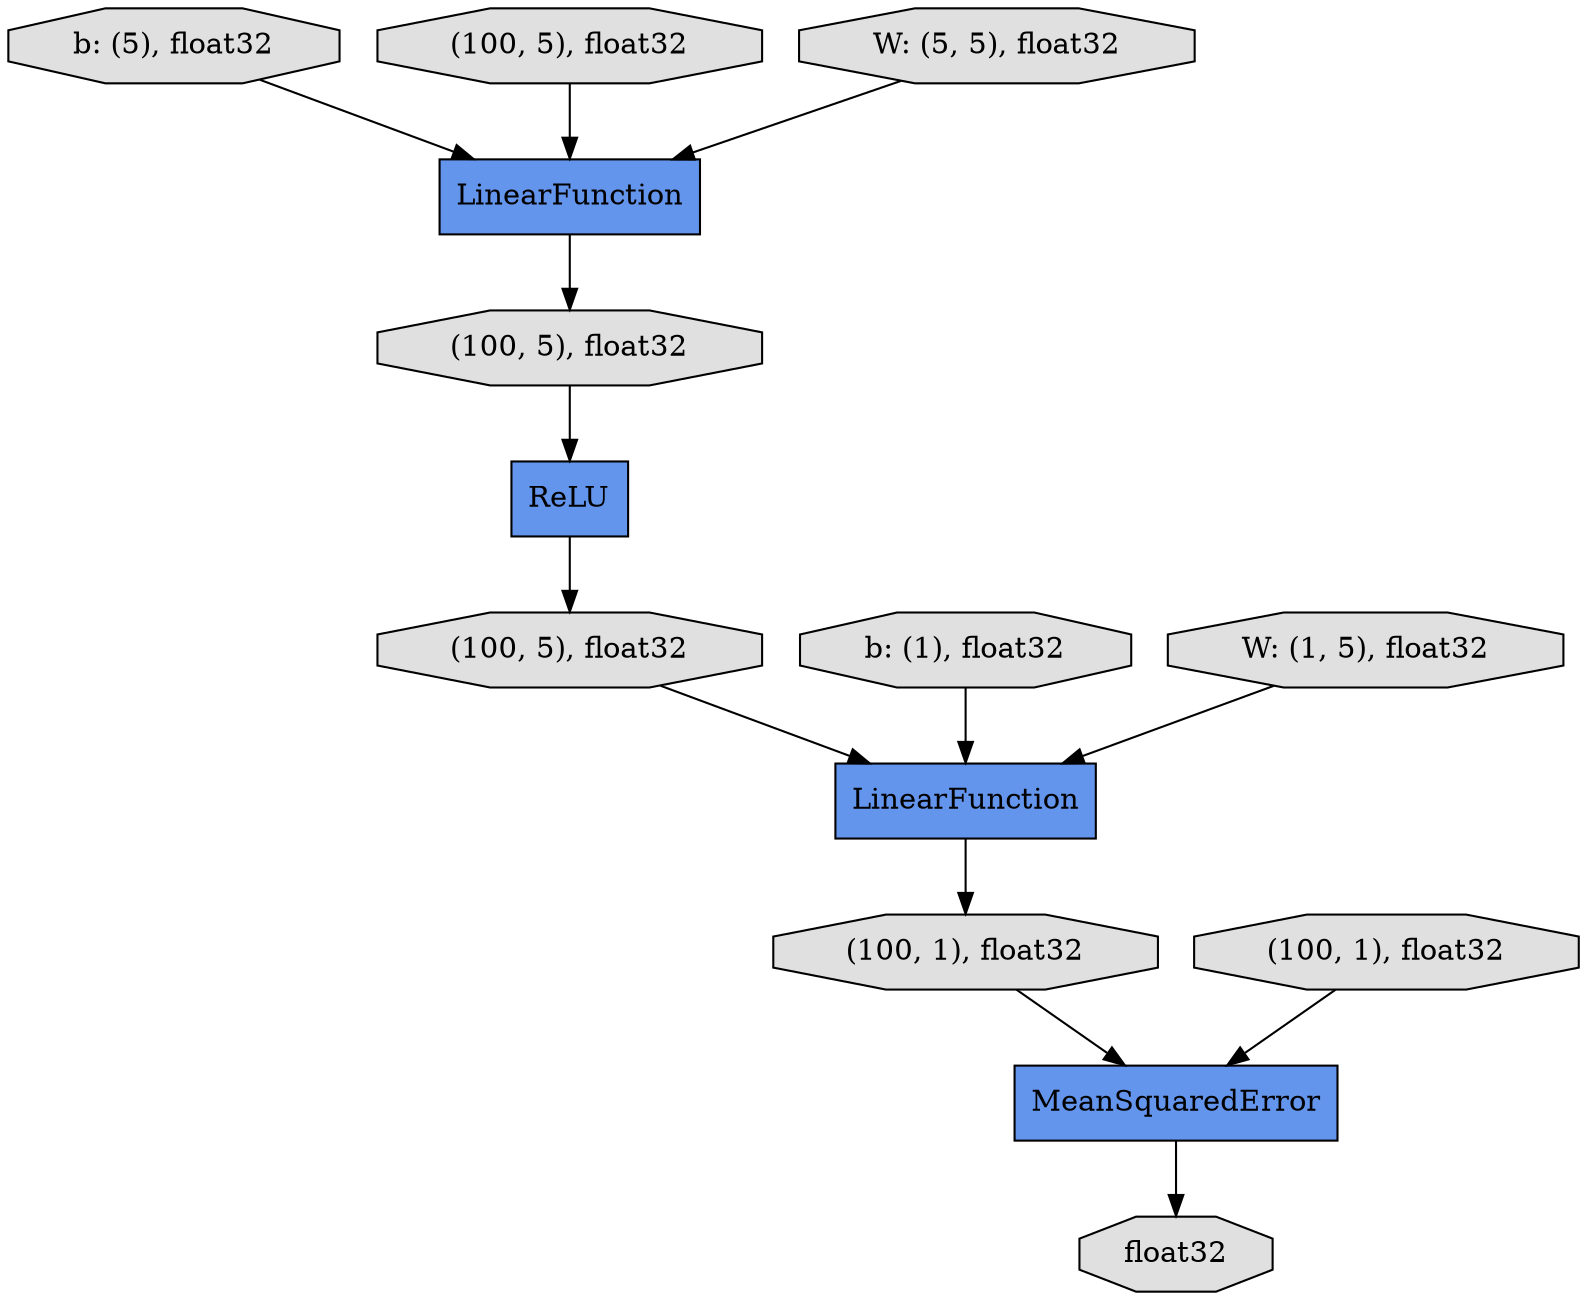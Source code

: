 digraph graphname{rankdir=TB;104550920 [label="b: (5), float32",style="filled",shape="octagon",fillcolor="#E0E0E0"];104786968 [label="LinearFunction",style="filled",shape="record",fillcolor="#6495ED"];104786464 [label="ReLU",style="filled",shape="record",fillcolor="#6495ED"];104833096 [label="(100, 1), float32",style="filled",shape="octagon",fillcolor="#E0E0E0"];104813120 [label="MeanSquaredError",style="filled",shape="record",fillcolor="#6495ED"];104787640 [label="(100, 5), float32",style="filled",shape="octagon",fillcolor="#E0E0E0"];104834776 [label="float32",style="filled",shape="octagon",fillcolor="#E0E0E0"];104551648 [label="b: (1), float32",style="filled",shape="octagon",fillcolor="#E0E0E0"];102711760 [label="W: (5, 5), float32",style="filled",shape="octagon",fillcolor="#E0E0E0"];104551256 [label="W: (1, 5), float32",style="filled",shape="octagon",fillcolor="#E0E0E0"];104816480 [label="(100, 5), float32",style="filled",shape="octagon",fillcolor="#E0E0E0"];104784224 [label="LinearFunction",style="filled",shape="record",fillcolor="#6495ED"];104813960 [label="(100, 5), float32",style="filled",shape="octagon",fillcolor="#E0E0E0"];104656848 [label="(100, 1), float32",style="filled",shape="octagon",fillcolor="#E0E0E0"];104550920 -> 104786968;104786968 -> 104813960;104816480 -> 104784224;104551256 -> 104784224;104833096 -> 104813120;104813120 -> 104834776;104784224 -> 104833096;102711760 -> 104786968;104786464 -> 104816480;104787640 -> 104786968;104813960 -> 104786464;104656848 -> 104813120;104551648 -> 104784224;}